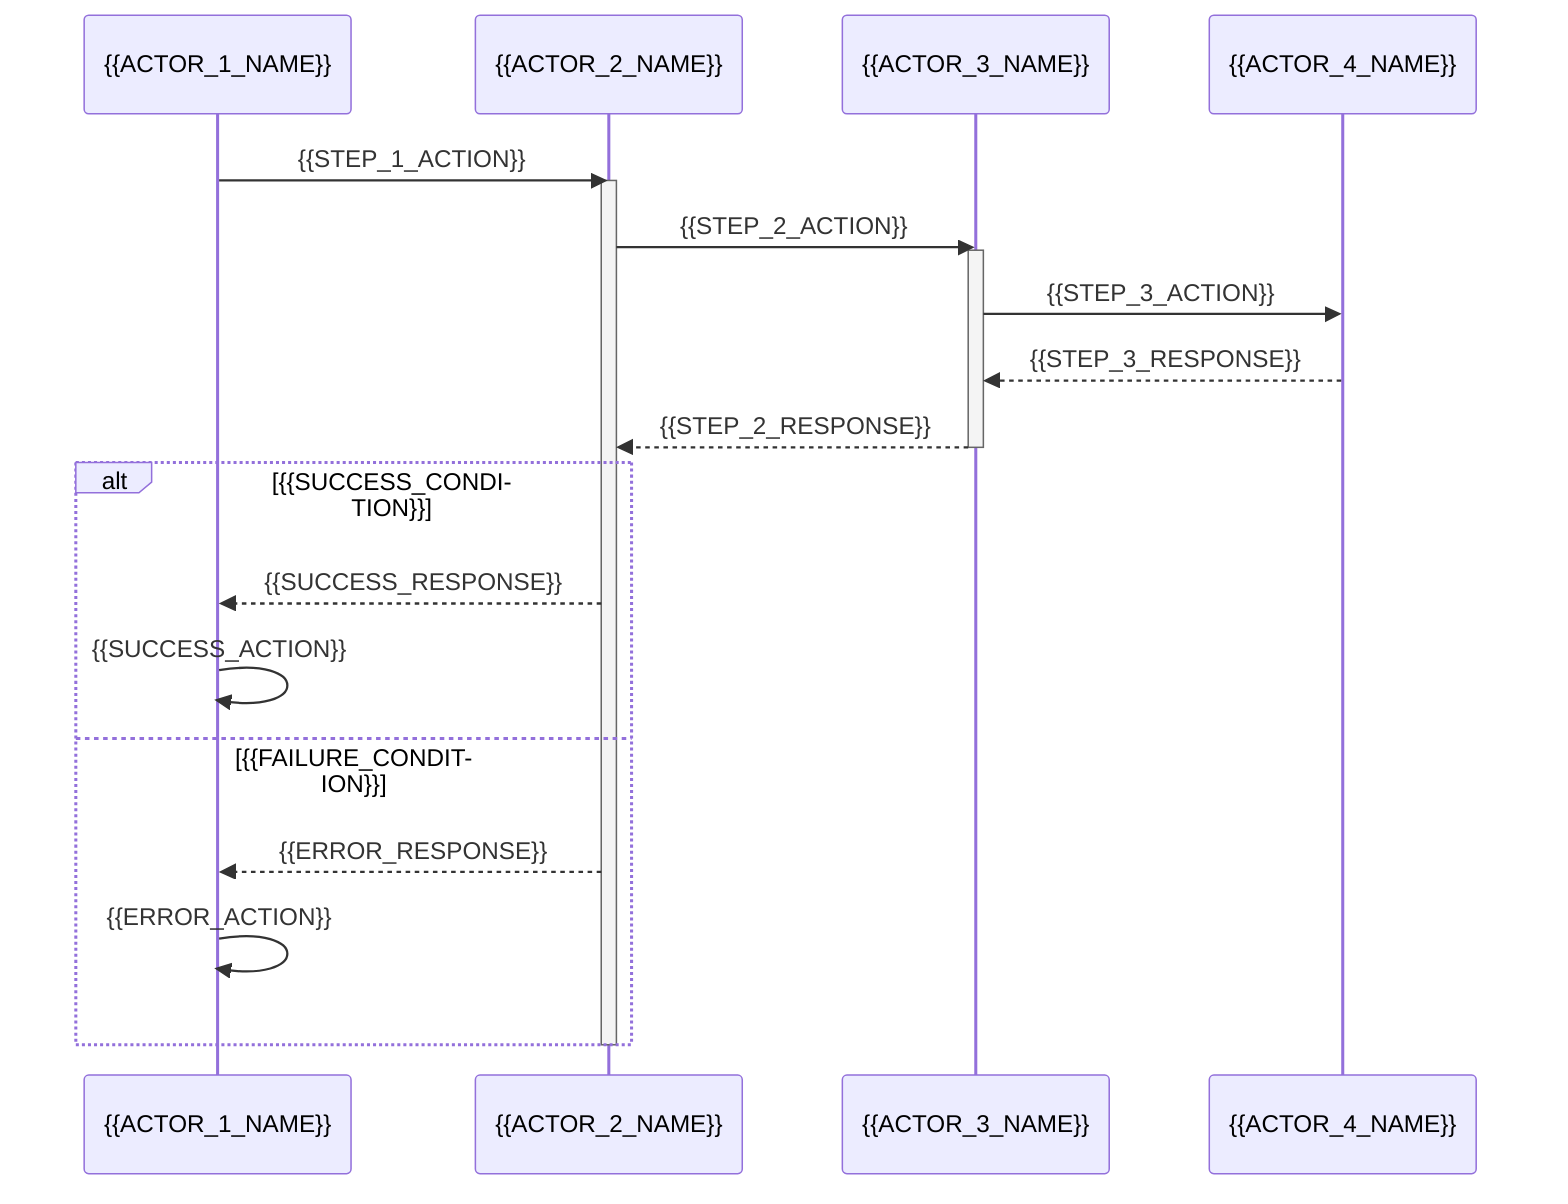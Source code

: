 sequenceDiagram
    participant {{ACTOR_1}} as {{ACTOR_1_NAME}}
    participant {{ACTOR_2}} as {{ACTOR_2_NAME}}
    participant {{ACTOR_3}} as {{ACTOR_3_NAME}}
    participant {{ACTOR_4}} as {{ACTOR_4_NAME}}

    {{ACTOR_1}}->>{{ACTOR_2}}: {{STEP_1_ACTION}}
    activate {{ACTOR_2}}

    {{ACTOR_2}}->>{{ACTOR_3}}: {{STEP_2_ACTION}}
    activate {{ACTOR_3}}

    {{ACTOR_3}}->>{{ACTOR_4}}: {{STEP_3_ACTION}}
    {{ACTOR_4}}-->>{{ACTOR_3}}: {{STEP_3_RESPONSE}}

    {{ACTOR_3}}-->>{{ACTOR_2}}: {{STEP_2_RESPONSE}}
    deactivate {{ACTOR_3}}

    alt {{SUCCESS_CONDITION}}
        {{ACTOR_2}}-->>{{ACTOR_1}}: {{SUCCESS_RESPONSE}}
        {{ACTOR_1}}->>{{ACTOR_1}}: {{SUCCESS_ACTION}}
    else {{FAILURE_CONDITION}}
        {{ACTOR_2}}-->>{{ACTOR_1}}: {{ERROR_RESPONSE}}
        {{ACTOR_1}}->>{{ACTOR_1}}: {{ERROR_ACTION}}
    end

    deactivate {{ACTOR_2}}

    %% Optional: Loop example
    %% loop {{LOOP_CONDITION}}
    %%     {{ACTOR}}->>{{TARGET}}: {{LOOP_ACTION}}
    %% end

    %% Optional: Note example
    %% Note over {{ACTOR_1}},{{ACTOR_2}}: {{NOTE_TEXT}}

%% Template Variables:
%% {{ACTOR_*}} - Short identifier for participant
%% {{ACTOR_*_NAME}} - Display name for participant
%% {{STEP_*_ACTION}} - Action/message description
%% {{STEP_*_RESPONSE}} - Response message
%% {{SUCCESS_CONDITION}} - Condition for success path
%% {{FAILURE_CONDITION}} - Condition for error path
%% {{SUCCESS_RESPONSE}} - Success message
%% {{SUCCESS_ACTION}} - Action on success
%% {{ERROR_RESPONSE}} - Error message
%% {{ERROR_ACTION}} - Action on error

%% Notes:
%% - Use activate/deactivate to show processing time
%% - Use alt/else for conditional flows
%% - Use loop for repeated actions
%% - Use Note over for explanations
%% - Solid arrow (->>) for requests
%% - Dashed arrow (-->>) for responses